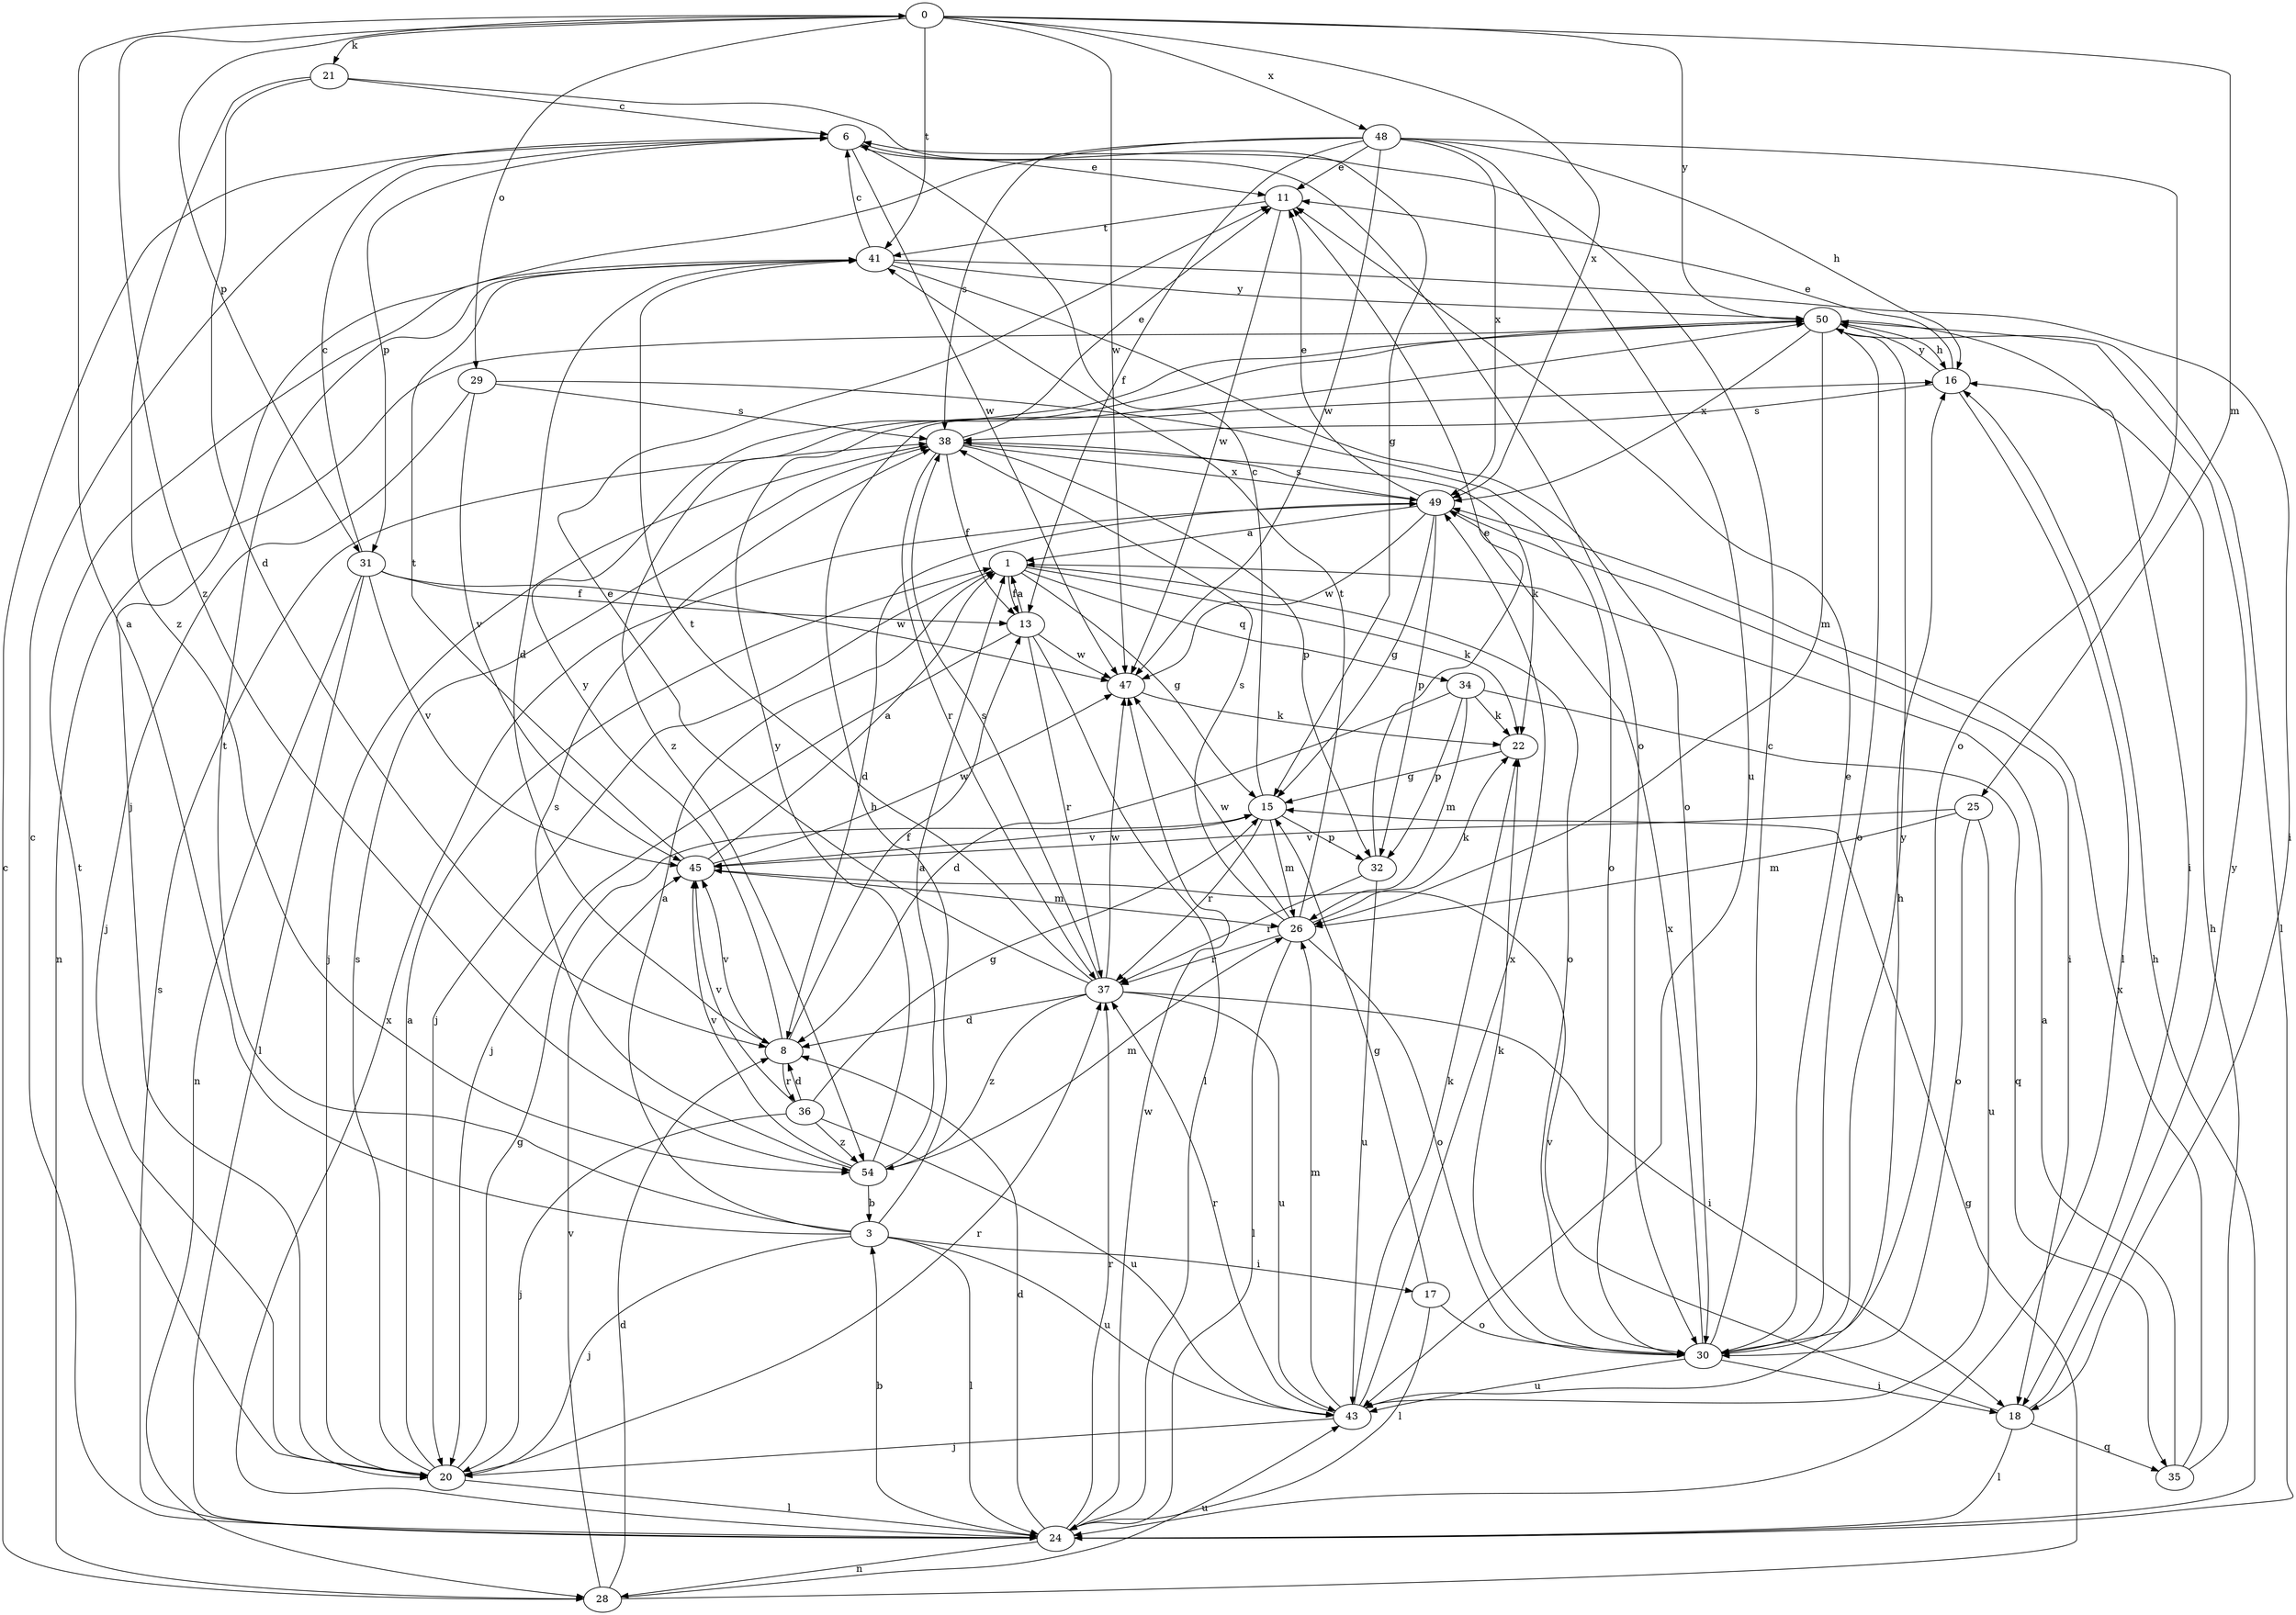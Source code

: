 strict digraph  {
0;
1;
3;
6;
8;
11;
13;
15;
16;
17;
18;
20;
21;
22;
24;
25;
26;
28;
29;
30;
31;
32;
34;
35;
36;
37;
38;
41;
43;
45;
47;
48;
49;
50;
54;
0 -> 21  [label=k];
0 -> 25  [label=m];
0 -> 29  [label=o];
0 -> 31  [label=p];
0 -> 41  [label=t];
0 -> 47  [label=w];
0 -> 48  [label=x];
0 -> 49  [label=x];
0 -> 50  [label=y];
0 -> 54  [label=z];
1 -> 13  [label=f];
1 -> 15  [label=g];
1 -> 20  [label=j];
1 -> 22  [label=k];
1 -> 30  [label=o];
1 -> 34  [label=q];
3 -> 0  [label=a];
3 -> 1  [label=a];
3 -> 16  [label=h];
3 -> 17  [label=i];
3 -> 20  [label=j];
3 -> 24  [label=l];
3 -> 41  [label=t];
3 -> 43  [label=u];
6 -> 11  [label=e];
6 -> 30  [label=o];
6 -> 31  [label=p];
6 -> 47  [label=w];
8 -> 13  [label=f];
8 -> 36  [label=r];
8 -> 45  [label=v];
8 -> 50  [label=y];
11 -> 41  [label=t];
11 -> 47  [label=w];
13 -> 1  [label=a];
13 -> 20  [label=j];
13 -> 24  [label=l];
13 -> 37  [label=r];
13 -> 47  [label=w];
15 -> 6  [label=c];
15 -> 26  [label=m];
15 -> 32  [label=p];
15 -> 37  [label=r];
15 -> 45  [label=v];
16 -> 11  [label=e];
16 -> 24  [label=l];
16 -> 38  [label=s];
16 -> 50  [label=y];
17 -> 15  [label=g];
17 -> 24  [label=l];
17 -> 30  [label=o];
18 -> 24  [label=l];
18 -> 35  [label=q];
18 -> 45  [label=v];
18 -> 50  [label=y];
20 -> 1  [label=a];
20 -> 15  [label=g];
20 -> 24  [label=l];
20 -> 37  [label=r];
20 -> 38  [label=s];
20 -> 41  [label=t];
21 -> 6  [label=c];
21 -> 8  [label=d];
21 -> 15  [label=g];
21 -> 54  [label=z];
22 -> 15  [label=g];
24 -> 3  [label=b];
24 -> 6  [label=c];
24 -> 8  [label=d];
24 -> 16  [label=h];
24 -> 28  [label=n];
24 -> 37  [label=r];
24 -> 38  [label=s];
24 -> 47  [label=w];
24 -> 49  [label=x];
25 -> 26  [label=m];
25 -> 30  [label=o];
25 -> 43  [label=u];
25 -> 45  [label=v];
26 -> 22  [label=k];
26 -> 24  [label=l];
26 -> 30  [label=o];
26 -> 37  [label=r];
26 -> 38  [label=s];
26 -> 41  [label=t];
26 -> 47  [label=w];
28 -> 6  [label=c];
28 -> 8  [label=d];
28 -> 15  [label=g];
28 -> 43  [label=u];
28 -> 45  [label=v];
29 -> 20  [label=j];
29 -> 30  [label=o];
29 -> 38  [label=s];
29 -> 45  [label=v];
30 -> 6  [label=c];
30 -> 11  [label=e];
30 -> 18  [label=i];
30 -> 22  [label=k];
30 -> 43  [label=u];
30 -> 49  [label=x];
30 -> 50  [label=y];
31 -> 6  [label=c];
31 -> 13  [label=f];
31 -> 24  [label=l];
31 -> 28  [label=n];
31 -> 45  [label=v];
31 -> 47  [label=w];
32 -> 11  [label=e];
32 -> 37  [label=r];
32 -> 43  [label=u];
34 -> 8  [label=d];
34 -> 22  [label=k];
34 -> 26  [label=m];
34 -> 32  [label=p];
34 -> 35  [label=q];
35 -> 1  [label=a];
35 -> 16  [label=h];
35 -> 49  [label=x];
36 -> 8  [label=d];
36 -> 15  [label=g];
36 -> 20  [label=j];
36 -> 43  [label=u];
36 -> 45  [label=v];
36 -> 54  [label=z];
37 -> 8  [label=d];
37 -> 11  [label=e];
37 -> 18  [label=i];
37 -> 38  [label=s];
37 -> 41  [label=t];
37 -> 43  [label=u];
37 -> 47  [label=w];
37 -> 54  [label=z];
38 -> 11  [label=e];
38 -> 13  [label=f];
38 -> 20  [label=j];
38 -> 22  [label=k];
38 -> 32  [label=p];
38 -> 37  [label=r];
38 -> 49  [label=x];
41 -> 6  [label=c];
41 -> 8  [label=d];
41 -> 18  [label=i];
41 -> 30  [label=o];
41 -> 50  [label=y];
43 -> 16  [label=h];
43 -> 20  [label=j];
43 -> 22  [label=k];
43 -> 26  [label=m];
43 -> 37  [label=r];
43 -> 49  [label=x];
45 -> 1  [label=a];
45 -> 26  [label=m];
45 -> 41  [label=t];
45 -> 47  [label=w];
47 -> 22  [label=k];
48 -> 11  [label=e];
48 -> 13  [label=f];
48 -> 16  [label=h];
48 -> 20  [label=j];
48 -> 30  [label=o];
48 -> 38  [label=s];
48 -> 43  [label=u];
48 -> 47  [label=w];
48 -> 49  [label=x];
49 -> 1  [label=a];
49 -> 8  [label=d];
49 -> 11  [label=e];
49 -> 15  [label=g];
49 -> 18  [label=i];
49 -> 32  [label=p];
49 -> 38  [label=s];
49 -> 47  [label=w];
50 -> 16  [label=h];
50 -> 18  [label=i];
50 -> 24  [label=l];
50 -> 26  [label=m];
50 -> 28  [label=n];
50 -> 30  [label=o];
50 -> 49  [label=x];
50 -> 54  [label=z];
54 -> 1  [label=a];
54 -> 3  [label=b];
54 -> 26  [label=m];
54 -> 38  [label=s];
54 -> 45  [label=v];
54 -> 50  [label=y];
}
